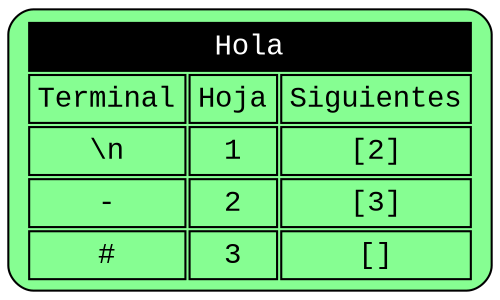 digraph G{
graph [fontsize=30 labelloc="t" label="" splines=true overlap=false rankdir = "LR"];

"state5" [ style = "filled" penwidth = 1 fillcolor="#86FE92" fontname = "Courier New" shape = "Mrecord" label =
<<table border="0" cellborder="1" cellpadding="3" bgcolor="#86FE92">
<tr><td bgcolor="black" align="center" colspan="3"><font color="white">Hola</font></td></tr>

<tr>
<td align="left">Terminal</td>
<td align="left">Hoja</td>
<td align="left">Siguientes</td>
</tr><tr><td>\n</td>
<td>1</td>
<td>[2]</td></tr>
<tr><td>-</td>
<td>2</td>
<td>[3]</td></tr>
<tr><td>#</td>
<td>3</td>
<td>[]</td></tr>
</table>>];}
